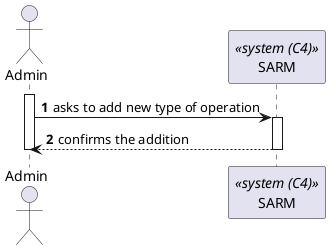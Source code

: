 @startuml process-view
autonumber

actor "Admin" as Admin
participant SARM as "SARM" <<system (C4)>>

activate Admin

    Admin -> SARM : asks to add new type of operation
    
    activate SARM

        SARM --> Admin : confirms the addition

    deactivate SARM

deactivate Admin

@enduml